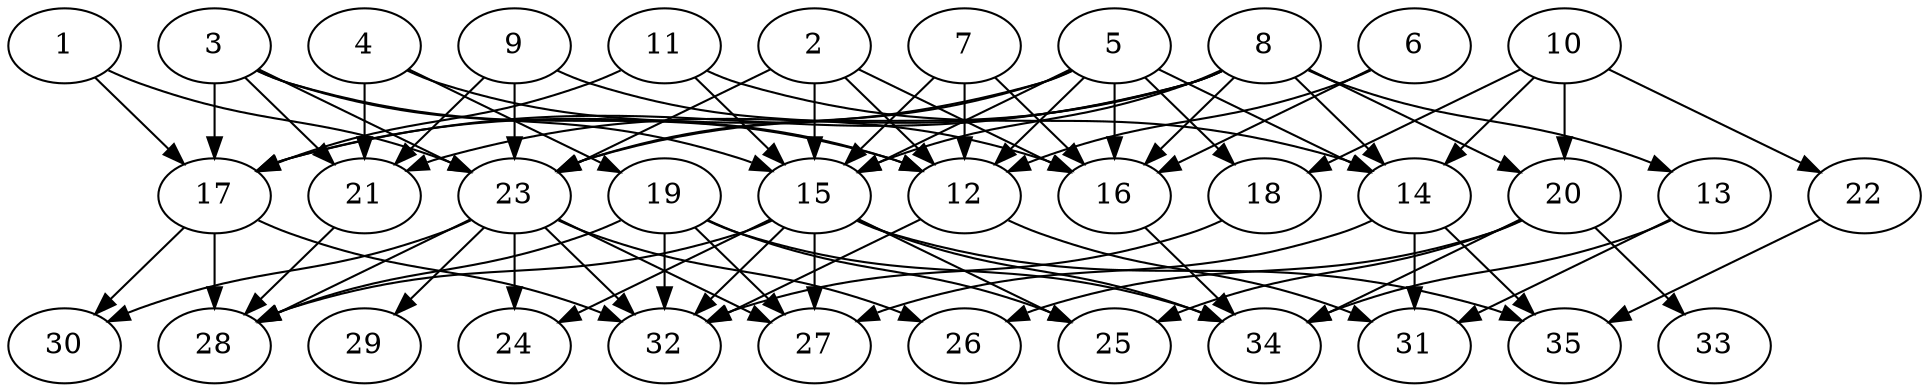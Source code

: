 // DAG automatically generated by daggen at Thu Oct  3 14:05:37 2019
// ./daggen --dot -n 35 --ccr 0.5 --fat 0.7 --regular 0.9 --density 0.5 --mindata 5242880 --maxdata 52428800 
digraph G {
  1 [size="100554752", alpha="0.11", expect_size="50277376"] 
  1 -> 17 [size ="50277376"]
  1 -> 23 [size ="50277376"]
  2 [size="89610240", alpha="0.13", expect_size="44805120"] 
  2 -> 12 [size ="44805120"]
  2 -> 15 [size ="44805120"]
  2 -> 16 [size ="44805120"]
  2 -> 23 [size ="44805120"]
  3 [size="72890368", alpha="0.03", expect_size="36445184"] 
  3 -> 12 [size ="36445184"]
  3 -> 15 [size ="36445184"]
  3 -> 17 [size ="36445184"]
  3 -> 21 [size ="36445184"]
  3 -> 23 [size ="36445184"]
  4 [size="52645888", alpha="0.10", expect_size="26322944"] 
  4 -> 12 [size ="26322944"]
  4 -> 19 [size ="26322944"]
  4 -> 21 [size ="26322944"]
  5 [size="86048768", alpha="0.06", expect_size="43024384"] 
  5 -> 12 [size ="43024384"]
  5 -> 14 [size ="43024384"]
  5 -> 15 [size ="43024384"]
  5 -> 16 [size ="43024384"]
  5 -> 17 [size ="43024384"]
  5 -> 18 [size ="43024384"]
  5 -> 23 [size ="43024384"]
  6 [size="48812032", alpha="0.17", expect_size="24406016"] 
  6 -> 12 [size ="24406016"]
  6 -> 16 [size ="24406016"]
  7 [size="80130048", alpha="0.17", expect_size="40065024"] 
  7 -> 12 [size ="40065024"]
  7 -> 15 [size ="40065024"]
  7 -> 16 [size ="40065024"]
  8 [size="64628736", alpha="0.09", expect_size="32314368"] 
  8 -> 13 [size ="32314368"]
  8 -> 14 [size ="32314368"]
  8 -> 15 [size ="32314368"]
  8 -> 16 [size ="32314368"]
  8 -> 17 [size ="32314368"]
  8 -> 20 [size ="32314368"]
  8 -> 21 [size ="32314368"]
  8 -> 23 [size ="32314368"]
  9 [size="99371008", alpha="0.13", expect_size="49685504"] 
  9 -> 16 [size ="49685504"]
  9 -> 21 [size ="49685504"]
  9 -> 23 [size ="49685504"]
  10 [size="54632448", alpha="0.06", expect_size="27316224"] 
  10 -> 14 [size ="27316224"]
  10 -> 18 [size ="27316224"]
  10 -> 20 [size ="27316224"]
  10 -> 22 [size ="27316224"]
  11 [size="32262144", alpha="0.15", expect_size="16131072"] 
  11 -> 14 [size ="16131072"]
  11 -> 15 [size ="16131072"]
  11 -> 17 [size ="16131072"]
  12 [size="83570688", alpha="0.02", expect_size="41785344"] 
  12 -> 31 [size ="41785344"]
  12 -> 32 [size ="41785344"]
  13 [size="51892224", alpha="0.04", expect_size="25946112"] 
  13 -> 31 [size ="25946112"]
  13 -> 34 [size ="25946112"]
  14 [size="66365440", alpha="0.18", expect_size="33182720"] 
  14 -> 27 [size ="33182720"]
  14 -> 31 [size ="33182720"]
  14 -> 35 [size ="33182720"]
  15 [size="18753536", alpha="0.11", expect_size="9376768"] 
  15 -> 24 [size ="9376768"]
  15 -> 25 [size ="9376768"]
  15 -> 27 [size ="9376768"]
  15 -> 28 [size ="9376768"]
  15 -> 32 [size ="9376768"]
  15 -> 34 [size ="9376768"]
  15 -> 35 [size ="9376768"]
  16 [size="46231552", alpha="0.05", expect_size="23115776"] 
  16 -> 34 [size ="23115776"]
  17 [size="30636032", alpha="0.14", expect_size="15318016"] 
  17 -> 28 [size ="15318016"]
  17 -> 30 [size ="15318016"]
  17 -> 32 [size ="15318016"]
  18 [size="17655808", alpha="0.00", expect_size="8827904"] 
  18 -> 32 [size ="8827904"]
  19 [size="61865984", alpha="0.03", expect_size="30932992"] 
  19 -> 25 [size ="30932992"]
  19 -> 27 [size ="30932992"]
  19 -> 28 [size ="30932992"]
  19 -> 32 [size ="30932992"]
  19 -> 34 [size ="30932992"]
  20 [size="30976000", alpha="0.13", expect_size="15488000"] 
  20 -> 25 [size ="15488000"]
  20 -> 26 [size ="15488000"]
  20 -> 33 [size ="15488000"]
  20 -> 34 [size ="15488000"]
  21 [size="57993216", alpha="0.02", expect_size="28996608"] 
  21 -> 28 [size ="28996608"]
  22 [size="34942976", alpha="0.09", expect_size="17471488"] 
  22 -> 35 [size ="17471488"]
  23 [size="44001280", alpha="0.08", expect_size="22000640"] 
  23 -> 24 [size ="22000640"]
  23 -> 26 [size ="22000640"]
  23 -> 27 [size ="22000640"]
  23 -> 28 [size ="22000640"]
  23 -> 29 [size ="22000640"]
  23 -> 30 [size ="22000640"]
  23 -> 32 [size ="22000640"]
  24 [size="61593600", alpha="0.16", expect_size="30796800"] 
  25 [size="52498432", alpha="0.00", expect_size="26249216"] 
  26 [size="103090176", alpha="0.13", expect_size="51545088"] 
  27 [size="33327104", alpha="0.00", expect_size="16663552"] 
  28 [size="97755136", alpha="0.19", expect_size="48877568"] 
  29 [size="98568192", alpha="0.16", expect_size="49284096"] 
  30 [size="17299456", alpha="0.03", expect_size="8649728"] 
  31 [size="78880768", alpha="0.15", expect_size="39440384"] 
  32 [size="90269696", alpha="0.02", expect_size="45134848"] 
  33 [size="36214784", alpha="0.17", expect_size="18107392"] 
  34 [size="73496576", alpha="0.05", expect_size="36748288"] 
  35 [size="55531520", alpha="0.14", expect_size="27765760"] 
}
